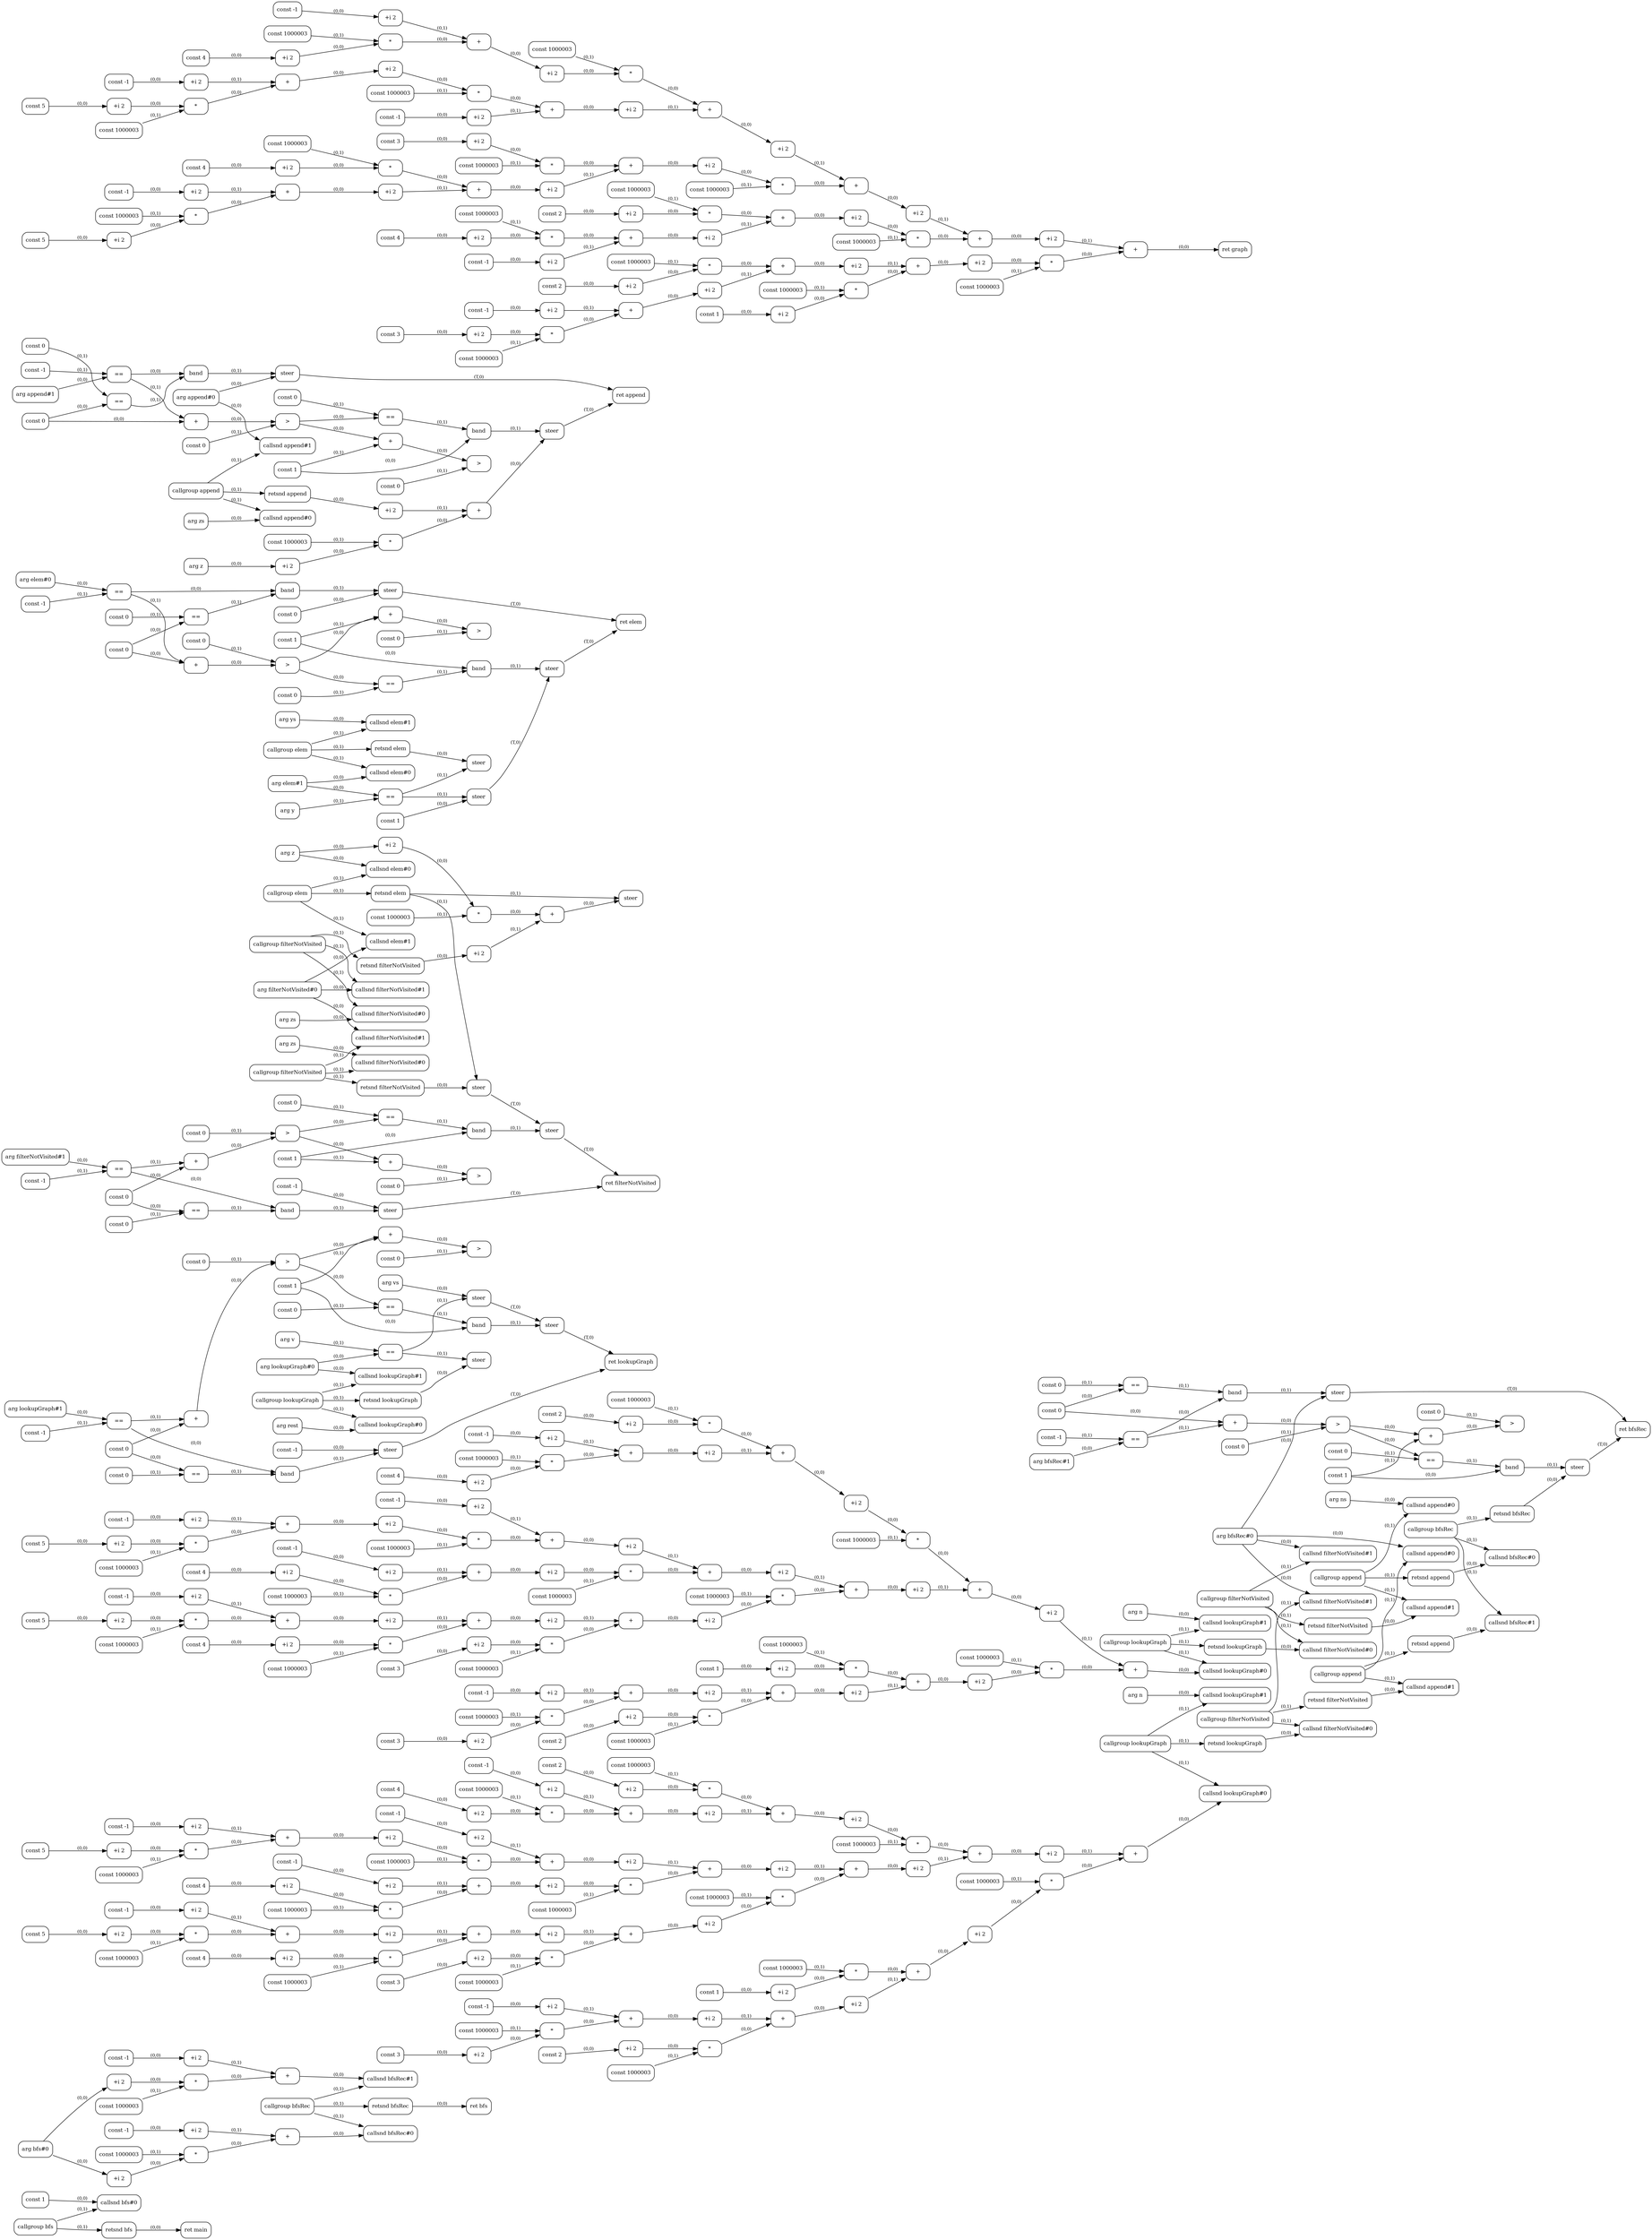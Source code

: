 digraph G {
  rankdir=LR;
  node [shape=box, style=rounded, fontsize=12];
  n0 [label="const 1"];
  n1 [label="arg bfs#0"];
  n2 [label="const -1"];
  n3 [label="+i 2"];
  n4 [label="+i 2"];
  n5 [label="const 1000003"];
  n6 [label="*"];
  n7 [label="+"];
  n8 [label="const -1"];
  n9 [label="+i 2"];
  n10 [label="+i 2"];
  n11 [label="const 1000003"];
  n12 [label="*"];
  n13 [label="+"];
  n14 [label="arg bfsRec#0"];
  n15 [label="arg bfsRec#1"];
  n16 [label="const 0"];
  n17 [label="const -1"];
  n18 [label="=="];
  n19 [label="const 0"];
  n20 [label="=="];
  n21 [label="band"];
  n22 [label="steer"];
  n23 [label="+"];
  n24 [label="const 0"];
  n25 [label=">"];
  n26 [label="const 1"];
  n27 [label="const 0"];
  n28 [label="=="];
  n29 [label="band"];
  n30 [label="arg ns"];
  n31 [label="const -1"];
  n32 [label="const 1"];
  n33 [label="const -1"];
  n34 [label="const 2"];
  n35 [label="const 3"];
  n36 [label="+i 2"];
  n37 [label="+i 2"];
  n38 [label="const 1000003"];
  n39 [label="*"];
  n40 [label="+"];
  n41 [label="+i 2"];
  n42 [label="+i 2"];
  n43 [label="const 1000003"];
  n44 [label="*"];
  n45 [label="+"];
  n46 [label="+i 2"];
  n47 [label="+i 2"];
  n48 [label="const 1000003"];
  n49 [label="*"];
  n50 [label="+"];
  n51 [label="const 2"];
  n52 [label="const -1"];
  n53 [label="const 4"];
  n54 [label="+i 2"];
  n55 [label="+i 2"];
  n56 [label="const 1000003"];
  n57 [label="*"];
  n58 [label="+"];
  n59 [label="+i 2"];
  n60 [label="+i 2"];
  n61 [label="const 1000003"];
  n62 [label="*"];
  n63 [label="+"];
  n64 [label="const 3"];
  n65 [label="const -1"];
  n66 [label="const 4"];
  n67 [label="const 5"];
  n68 [label="+i 2"];
  n69 [label="+i 2"];
  n70 [label="const 1000003"];
  n71 [label="*"];
  n72 [label="+"];
  n73 [label="+i 2"];
  n74 [label="+i 2"];
  n75 [label="const 1000003"];
  n76 [label="*"];
  n77 [label="+"];
  n78 [label="+i 2"];
  n79 [label="+i 2"];
  n80 [label="const 1000003"];
  n81 [label="*"];
  n82 [label="+"];
  n83 [label="const 4"];
  n84 [label="const -1"];
  n85 [label="+i 2"];
  n86 [label="+i 2"];
  n87 [label="const 1000003"];
  n88 [label="*"];
  n89 [label="+"];
  n90 [label="const 5"];
  n91 [label="const -1"];
  n92 [label="+i 2"];
  n93 [label="+i 2"];
  n94 [label="const 1000003"];
  n95 [label="*"];
  n96 [label="+"];
  n97 [label="+i 2"];
  n98 [label="+i 2"];
  n99 [label="const 1000003"];
  n100 [label="*"];
  n101 [label="+"];
  n102 [label="+i 2"];
  n103 [label="+i 2"];
  n104 [label="const 1000003"];
  n105 [label="*"];
  n106 [label="+"];
  n107 [label="+i 2"];
  n108 [label="+i 2"];
  n109 [label="const 1000003"];
  n110 [label="*"];
  n111 [label="+"];
  n112 [label="+i 2"];
  n113 [label="+i 2"];
  n114 [label="const 1000003"];
  n115 [label="*"];
  n116 [label="+"];
  n117 [label="+i 2"];
  n118 [label="+i 2"];
  n119 [label="const 1000003"];
  n120 [label="*"];
  n121 [label="+"];
  n122 [label="arg n"];
  n123 [label="arg lookupGraph#0"];
  n124 [label="arg lookupGraph#1"];
  n125 [label="const 0"];
  n126 [label="const -1"];
  n127 [label="=="];
  n128 [label="const 0"];
  n129 [label="=="];
  n130 [label="band"];
  n131 [label="const -1"];
  n132 [label="steer"];
  n133 [label="+"];
  n134 [label="const 0"];
  n135 [label=">"];
  n136 [label="const 1"];
  n137 [label="const 0"];
  n138 [label="=="];
  n139 [label="band"];
  n140 [label="arg v"];
  n141 [label="=="];
  n142 [label="arg vs"];
  n143 [label="arg rest"];
  n144 [label="callgroup lookupGraph"];
  n145 [label="callsnd lookupGraph#0"];
  n146 [label="callsnd lookupGraph#1"];
  n147 [label="retsnd lookupGraph"];
  n148 [label="steer"];
  n149 [label="steer"];
  n150 [label="steer"];
  n151 [label="+"];
  n152 [label="const 0"];
  n153 [label=">"];
  n154 [label="ret lookupGraph"];
  n155 [label="callgroup lookupGraph"];
  n156 [label="callsnd lookupGraph#0"];
  n157 [label="callsnd lookupGraph#1"];
  n158 [label="retsnd lookupGraph"];
  n159 [label="arg filterNotVisited#0"];
  n160 [label="arg filterNotVisited#1"];
  n161 [label="const 0"];
  n162 [label="const -1"];
  n163 [label="=="];
  n164 [label="const 0"];
  n165 [label="=="];
  n166 [label="band"];
  n167 [label="const -1"];
  n168 [label="steer"];
  n169 [label="+"];
  n170 [label="const 0"];
  n171 [label=">"];
  n172 [label="const 1"];
  n173 [label="const 0"];
  n174 [label="=="];
  n175 [label="band"];
  n176 [label="arg z"];
  n177 [label="arg elem#0"];
  n178 [label="arg elem#1"];
  n179 [label="const 0"];
  n180 [label="const -1"];
  n181 [label="=="];
  n182 [label="const 0"];
  n183 [label="=="];
  n184 [label="band"];
  n185 [label="const 0"];
  n186 [label="steer"];
  n187 [label="+"];
  n188 [label="const 0"];
  n189 [label=">"];
  n190 [label="const 1"];
  n191 [label="const 0"];
  n192 [label="=="];
  n193 [label="band"];
  n194 [label="arg y"];
  n195 [label="=="];
  n196 [label="const 1"];
  n197 [label="arg ys"];
  n198 [label="callgroup elem"];
  n199 [label="callsnd elem#0"];
  n200 [label="callsnd elem#1"];
  n201 [label="retsnd elem"];
  n202 [label="steer"];
  n203 [label="steer"];
  n204 [label="steer"];
  n205 [label="+"];
  n206 [label="const 0"];
  n207 [label=">"];
  n208 [label="ret elem"];
  n209 [label="callgroup elem"];
  n210 [label="callsnd elem#0"];
  n211 [label="callsnd elem#1"];
  n212 [label="retsnd elem"];
  n213 [label="arg zs"];
  n214 [label="callgroup filterNotVisited"];
  n215 [label="callsnd filterNotVisited#0"];
  n216 [label="callsnd filterNotVisited#1"];
  n217 [label="retsnd filterNotVisited"];
  n218 [label="arg zs"];
  n219 [label="callgroup filterNotVisited"];
  n220 [label="callsnd filterNotVisited#0"];
  n221 [label="callsnd filterNotVisited#1"];
  n222 [label="retsnd filterNotVisited"];
  n223 [label="+i 2"];
  n224 [label="+i 2"];
  n225 [label="const 1000003"];
  n226 [label="*"];
  n227 [label="+"];
  n228 [label="steer"];
  n229 [label="steer"];
  n230 [label="steer"];
  n231 [label="+"];
  n232 [label="const 0"];
  n233 [label=">"];
  n234 [label="ret filterNotVisited"];
  n235 [label="callgroup filterNotVisited"];
  n236 [label="callsnd filterNotVisited#0"];
  n237 [label="callsnd filterNotVisited#1"];
  n238 [label="retsnd filterNotVisited"];
  n239 [label="arg append#0"];
  n240 [label="arg append#1"];
  n241 [label="const 0"];
  n242 [label="const -1"];
  n243 [label="=="];
  n244 [label="const 0"];
  n245 [label="=="];
  n246 [label="band"];
  n247 [label="steer"];
  n248 [label="+"];
  n249 [label="const 0"];
  n250 [label=">"];
  n251 [label="const 1"];
  n252 [label="const 0"];
  n253 [label="=="];
  n254 [label="band"];
  n255 [label="arg z"];
  n256 [label="arg zs"];
  n257 [label="callgroup append"];
  n258 [label="callsnd append#0"];
  n259 [label="callsnd append#1"];
  n260 [label="retsnd append"];
  n261 [label="+i 2"];
  n262 [label="+i 2"];
  n263 [label="const 1000003"];
  n264 [label="*"];
  n265 [label="+"];
  n266 [label="steer"];
  n267 [label="+"];
  n268 [label="const 0"];
  n269 [label=">"];
  n270 [label="ret append"];
  n271 [label="callgroup append"];
  n272 [label="callsnd append#0"];
  n273 [label="callsnd append#1"];
  n274 [label="retsnd append"];
  n275 [label="const -1"];
  n276 [label="const 1"];
  n277 [label="const -1"];
  n278 [label="const 2"];
  n279 [label="const 3"];
  n280 [label="+i 2"];
  n281 [label="+i 2"];
  n282 [label="const 1000003"];
  n283 [label="*"];
  n284 [label="+"];
  n285 [label="+i 2"];
  n286 [label="+i 2"];
  n287 [label="const 1000003"];
  n288 [label="*"];
  n289 [label="+"];
  n290 [label="+i 2"];
  n291 [label="+i 2"];
  n292 [label="const 1000003"];
  n293 [label="*"];
  n294 [label="+"];
  n295 [label="const 2"];
  n296 [label="const -1"];
  n297 [label="const 4"];
  n298 [label="+i 2"];
  n299 [label="+i 2"];
  n300 [label="const 1000003"];
  n301 [label="*"];
  n302 [label="+"];
  n303 [label="+i 2"];
  n304 [label="+i 2"];
  n305 [label="const 1000003"];
  n306 [label="*"];
  n307 [label="+"];
  n308 [label="const 3"];
  n309 [label="const -1"];
  n310 [label="const 4"];
  n311 [label="const 5"];
  n312 [label="+i 2"];
  n313 [label="+i 2"];
  n314 [label="const 1000003"];
  n315 [label="*"];
  n316 [label="+"];
  n317 [label="+i 2"];
  n318 [label="+i 2"];
  n319 [label="const 1000003"];
  n320 [label="*"];
  n321 [label="+"];
  n322 [label="+i 2"];
  n323 [label="+i 2"];
  n324 [label="const 1000003"];
  n325 [label="*"];
  n326 [label="+"];
  n327 [label="const 4"];
  n328 [label="const -1"];
  n329 [label="+i 2"];
  n330 [label="+i 2"];
  n331 [label="const 1000003"];
  n332 [label="*"];
  n333 [label="+"];
  n334 [label="const 5"];
  n335 [label="const -1"];
  n336 [label="+i 2"];
  n337 [label="+i 2"];
  n338 [label="const 1000003"];
  n339 [label="*"];
  n340 [label="+"];
  n341 [label="+i 2"];
  n342 [label="+i 2"];
  n343 [label="const 1000003"];
  n344 [label="*"];
  n345 [label="+"];
  n346 [label="+i 2"];
  n347 [label="+i 2"];
  n348 [label="const 1000003"];
  n349 [label="*"];
  n350 [label="+"];
  n351 [label="+i 2"];
  n352 [label="+i 2"];
  n353 [label="const 1000003"];
  n354 [label="*"];
  n355 [label="+"];
  n356 [label="+i 2"];
  n357 [label="+i 2"];
  n358 [label="const 1000003"];
  n359 [label="*"];
  n360 [label="+"];
  n361 [label="+i 2"];
  n362 [label="+i 2"];
  n363 [label="const 1000003"];
  n364 [label="*"];
  n365 [label="+"];
  n366 [label="arg n"];
  n367 [label="callgroup lookupGraph"];
  n368 [label="callsnd lookupGraph#0"];
  n369 [label="callsnd lookupGraph#1"];
  n370 [label="retsnd lookupGraph"];
  n371 [label="callgroup filterNotVisited"];
  n372 [label="callsnd filterNotVisited#0"];
  n373 [label="callsnd filterNotVisited#1"];
  n374 [label="retsnd filterNotVisited"];
  n375 [label="callgroup append"];
  n376 [label="callsnd append#0"];
  n377 [label="callsnd append#1"];
  n378 [label="retsnd append"];
  n379 [label="callgroup bfsRec"];
  n380 [label="callsnd bfsRec#0"];
  n381 [label="callsnd bfsRec#1"];
  n382 [label="retsnd bfsRec"];
  n383 [label="steer"];
  n384 [label="+"];
  n385 [label="const 0"];
  n386 [label=">"];
  n387 [label="ret bfsRec"];
  n388 [label="callgroup bfsRec"];
  n389 [label="callsnd bfsRec#0"];
  n390 [label="callsnd bfsRec#1"];
  n391 [label="retsnd bfsRec"];
  n392 [label="ret bfs"];
  n393 [label="callgroup bfs"];
  n394 [label="callsnd bfs#0"];
  n395 [label="retsnd bfs"];
  n396 [label="ret main"];
  n397 [label="const -1"];
  n398 [label="const 1"];
  n399 [label="const -1"];
  n400 [label="const 2"];
  n401 [label="const 3"];
  n402 [label="+i 2"];
  n403 [label="+i 2"];
  n404 [label="const 1000003"];
  n405 [label="*"];
  n406 [label="+"];
  n407 [label="+i 2"];
  n408 [label="+i 2"];
  n409 [label="const 1000003"];
  n410 [label="*"];
  n411 [label="+"];
  n412 [label="+i 2"];
  n413 [label="+i 2"];
  n414 [label="const 1000003"];
  n415 [label="*"];
  n416 [label="+"];
  n417 [label="const 2"];
  n418 [label="const -1"];
  n419 [label="const 4"];
  n420 [label="+i 2"];
  n421 [label="+i 2"];
  n422 [label="const 1000003"];
  n423 [label="*"];
  n424 [label="+"];
  n425 [label="+i 2"];
  n426 [label="+i 2"];
  n427 [label="const 1000003"];
  n428 [label="*"];
  n429 [label="+"];
  n430 [label="const 3"];
  n431 [label="const -1"];
  n432 [label="const 4"];
  n433 [label="const 5"];
  n434 [label="+i 2"];
  n435 [label="+i 2"];
  n436 [label="const 1000003"];
  n437 [label="*"];
  n438 [label="+"];
  n439 [label="+i 2"];
  n440 [label="+i 2"];
  n441 [label="const 1000003"];
  n442 [label="*"];
  n443 [label="+"];
  n444 [label="+i 2"];
  n445 [label="+i 2"];
  n446 [label="const 1000003"];
  n447 [label="*"];
  n448 [label="+"];
  n449 [label="const 4"];
  n450 [label="const -1"];
  n451 [label="+i 2"];
  n452 [label="+i 2"];
  n453 [label="const 1000003"];
  n454 [label="*"];
  n455 [label="+"];
  n456 [label="const 5"];
  n457 [label="const -1"];
  n458 [label="+i 2"];
  n459 [label="+i 2"];
  n460 [label="const 1000003"];
  n461 [label="*"];
  n462 [label="+"];
  n463 [label="+i 2"];
  n464 [label="+i 2"];
  n465 [label="const 1000003"];
  n466 [label="*"];
  n467 [label="+"];
  n468 [label="+i 2"];
  n469 [label="+i 2"];
  n470 [label="const 1000003"];
  n471 [label="*"];
  n472 [label="+"];
  n473 [label="+i 2"];
  n474 [label="+i 2"];
  n475 [label="const 1000003"];
  n476 [label="*"];
  n477 [label="+"];
  n478 [label="+i 2"];
  n479 [label="+i 2"];
  n480 [label="const 1000003"];
  n481 [label="*"];
  n482 [label="+"];
  n483 [label="+i 2"];
  n484 [label="+i 2"];
  n485 [label="const 1000003"];
  n486 [label="*"];
  n487 [label="+"];
  n488 [label="ret graph"];
  n1 -> n3 [label="(0,0)", fontsize=10];
  n2 -> n4 [label="(0,0)", fontsize=10];
  n3 -> n6 [label="(0,0)", fontsize=10];
  n5 -> n6 [label="(0,1)", fontsize=10];
  n6 -> n7 [label="(0,0)", fontsize=10];
  n4 -> n7 [label="(0,1)", fontsize=10];
  n1 -> n9 [label="(0,0)", fontsize=10];
  n8 -> n10 [label="(0,0)", fontsize=10];
  n9 -> n12 [label="(0,0)", fontsize=10];
  n11 -> n12 [label="(0,1)", fontsize=10];
  n12 -> n13 [label="(0,0)", fontsize=10];
  n10 -> n13 [label="(0,1)", fontsize=10];
  n15 -> n18 [label="(0,0)", fontsize=10];
  n17 -> n18 [label="(0,1)", fontsize=10];
  n16 -> n20 [label="(0,0)", fontsize=10];
  n19 -> n20 [label="(0,1)", fontsize=10];
  n18 -> n21 [label="(0,0)", fontsize=10];
  n20 -> n21 [label="(0,1)", fontsize=10];
  n14 -> n22 [label="(0,0)", fontsize=10];
  n21 -> n22 [label="(0,1)", fontsize=10];
  n16 -> n23 [label="(0,0)", fontsize=10];
  n18 -> n23 [label="(0,1)", fontsize=10];
  n23 -> n25 [label="(0,0)", fontsize=10];
  n24 -> n25 [label="(0,1)", fontsize=10];
  n25 -> n28 [label="(0,0)", fontsize=10];
  n27 -> n28 [label="(0,1)", fontsize=10];
  n26 -> n29 [label="(0,0)", fontsize=10];
  n28 -> n29 [label="(0,1)", fontsize=10];
  n35 -> n36 [label="(0,0)", fontsize=10];
  n33 -> n37 [label="(0,0)", fontsize=10];
  n36 -> n39 [label="(0,0)", fontsize=10];
  n38 -> n39 [label="(0,1)", fontsize=10];
  n39 -> n40 [label="(0,0)", fontsize=10];
  n37 -> n40 [label="(0,1)", fontsize=10];
  n34 -> n41 [label="(0,0)", fontsize=10];
  n40 -> n42 [label="(0,0)", fontsize=10];
  n41 -> n44 [label="(0,0)", fontsize=10];
  n43 -> n44 [label="(0,1)", fontsize=10];
  n44 -> n45 [label="(0,0)", fontsize=10];
  n42 -> n45 [label="(0,1)", fontsize=10];
  n32 -> n46 [label="(0,0)", fontsize=10];
  n45 -> n47 [label="(0,0)", fontsize=10];
  n46 -> n49 [label="(0,0)", fontsize=10];
  n48 -> n49 [label="(0,1)", fontsize=10];
  n49 -> n50 [label="(0,0)", fontsize=10];
  n47 -> n50 [label="(0,1)", fontsize=10];
  n53 -> n54 [label="(0,0)", fontsize=10];
  n52 -> n55 [label="(0,0)", fontsize=10];
  n54 -> n57 [label="(0,0)", fontsize=10];
  n56 -> n57 [label="(0,1)", fontsize=10];
  n57 -> n58 [label="(0,0)", fontsize=10];
  n55 -> n58 [label="(0,1)", fontsize=10];
  n51 -> n59 [label="(0,0)", fontsize=10];
  n58 -> n60 [label="(0,0)", fontsize=10];
  n59 -> n62 [label="(0,0)", fontsize=10];
  n61 -> n62 [label="(0,1)", fontsize=10];
  n62 -> n63 [label="(0,0)", fontsize=10];
  n60 -> n63 [label="(0,1)", fontsize=10];
  n67 -> n68 [label="(0,0)", fontsize=10];
  n65 -> n69 [label="(0,0)", fontsize=10];
  n68 -> n71 [label="(0,0)", fontsize=10];
  n70 -> n71 [label="(0,1)", fontsize=10];
  n71 -> n72 [label="(0,0)", fontsize=10];
  n69 -> n72 [label="(0,1)", fontsize=10];
  n66 -> n73 [label="(0,0)", fontsize=10];
  n72 -> n74 [label="(0,0)", fontsize=10];
  n73 -> n76 [label="(0,0)", fontsize=10];
  n75 -> n76 [label="(0,1)", fontsize=10];
  n76 -> n77 [label="(0,0)", fontsize=10];
  n74 -> n77 [label="(0,1)", fontsize=10];
  n64 -> n78 [label="(0,0)", fontsize=10];
  n77 -> n79 [label="(0,0)", fontsize=10];
  n78 -> n81 [label="(0,0)", fontsize=10];
  n80 -> n81 [label="(0,1)", fontsize=10];
  n81 -> n82 [label="(0,0)", fontsize=10];
  n79 -> n82 [label="(0,1)", fontsize=10];
  n83 -> n85 [label="(0,0)", fontsize=10];
  n84 -> n86 [label="(0,0)", fontsize=10];
  n85 -> n88 [label="(0,0)", fontsize=10];
  n87 -> n88 [label="(0,1)", fontsize=10];
  n88 -> n89 [label="(0,0)", fontsize=10];
  n86 -> n89 [label="(0,1)", fontsize=10];
  n90 -> n92 [label="(0,0)", fontsize=10];
  n91 -> n93 [label="(0,0)", fontsize=10];
  n92 -> n95 [label="(0,0)", fontsize=10];
  n94 -> n95 [label="(0,1)", fontsize=10];
  n95 -> n96 [label="(0,0)", fontsize=10];
  n93 -> n96 [label="(0,1)", fontsize=10];
  n96 -> n97 [label="(0,0)", fontsize=10];
  n31 -> n98 [label="(0,0)", fontsize=10];
  n97 -> n100 [label="(0,0)", fontsize=10];
  n99 -> n100 [label="(0,1)", fontsize=10];
  n100 -> n101 [label="(0,0)", fontsize=10];
  n98 -> n101 [label="(0,1)", fontsize=10];
  n89 -> n102 [label="(0,0)", fontsize=10];
  n101 -> n103 [label="(0,0)", fontsize=10];
  n102 -> n105 [label="(0,0)", fontsize=10];
  n104 -> n105 [label="(0,1)", fontsize=10];
  n105 -> n106 [label="(0,0)", fontsize=10];
  n103 -> n106 [label="(0,1)", fontsize=10];
  n82 -> n107 [label="(0,0)", fontsize=10];
  n106 -> n108 [label="(0,0)", fontsize=10];
  n107 -> n110 [label="(0,0)", fontsize=10];
  n109 -> n110 [label="(0,1)", fontsize=10];
  n110 -> n111 [label="(0,0)", fontsize=10];
  n108 -> n111 [label="(0,1)", fontsize=10];
  n63 -> n112 [label="(0,0)", fontsize=10];
  n111 -> n113 [label="(0,0)", fontsize=10];
  n112 -> n115 [label="(0,0)", fontsize=10];
  n114 -> n115 [label="(0,1)", fontsize=10];
  n115 -> n116 [label="(0,0)", fontsize=10];
  n113 -> n116 [label="(0,1)", fontsize=10];
  n50 -> n117 [label="(0,0)", fontsize=10];
  n116 -> n118 [label="(0,0)", fontsize=10];
  n117 -> n120 [label="(0,0)", fontsize=10];
  n119 -> n120 [label="(0,1)", fontsize=10];
  n120 -> n121 [label="(0,0)", fontsize=10];
  n118 -> n121 [label="(0,1)", fontsize=10];
  n124 -> n127 [label="(0,0)", fontsize=10];
  n126 -> n127 [label="(0,1)", fontsize=10];
  n125 -> n129 [label="(0,0)", fontsize=10];
  n128 -> n129 [label="(0,1)", fontsize=10];
  n127 -> n130 [label="(0,0)", fontsize=10];
  n129 -> n130 [label="(0,1)", fontsize=10];
  n131 -> n132 [label="(0,0)", fontsize=10];
  n130 -> n132 [label="(0,1)", fontsize=10];
  n125 -> n133 [label="(0,0)", fontsize=10];
  n127 -> n133 [label="(0,1)", fontsize=10];
  n133 -> n135 [label="(0,0)", fontsize=10];
  n134 -> n135 [label="(0,1)", fontsize=10];
  n135 -> n138 [label="(0,0)", fontsize=10];
  n137 -> n138 [label="(0,1)", fontsize=10];
  n136 -> n139 [label="(0,0)", fontsize=10];
  n138 -> n139 [label="(0,1)", fontsize=10];
  n123 -> n141 [label="(0,0)", fontsize=10];
  n140 -> n141 [label="(0,1)", fontsize=10];
  n143 -> n145 [label="(0,0)", fontsize=10];
  n144 -> n145 [label="(0,1)", fontsize=10];
  n123 -> n146 [label="(0,0)", fontsize=10];
  n144 -> n146 [label="(0,1)", fontsize=10];
  n144 -> n147 [label="(0,1)", fontsize=10];
  n142 -> n148 [label="(0,0)", fontsize=10];
  n141 -> n148 [label="(0,1)", fontsize=10];
  n147 -> n149 [label="(0,0)", fontsize=10];
  n141 -> n149 [label="(0,1)", fontsize=10];
  n148 -> n150 [label="(T,0)", fontsize=10];
  n139 -> n150 [label="(0,1)", fontsize=10];
  n135 -> n151 [label="(0,0)", fontsize=10];
  n136 -> n151 [label="(0,1)", fontsize=10];
  n151 -> n153 [label="(0,0)", fontsize=10];
  n152 -> n153 [label="(0,1)", fontsize=10];
  n132 -> n154 [label="(T,0)", fontsize=10];
  n150 -> n154 [label="(T,0)", fontsize=10];
  n121 -> n156 [label="(0,0)", fontsize=10];
  n155 -> n156 [label="(0,1)", fontsize=10];
  n122 -> n157 [label="(0,0)", fontsize=10];
  n155 -> n157 [label="(0,1)", fontsize=10];
  n155 -> n158 [label="(0,1)", fontsize=10];
  n160 -> n163 [label="(0,0)", fontsize=10];
  n162 -> n163 [label="(0,1)", fontsize=10];
  n161 -> n165 [label="(0,0)", fontsize=10];
  n164 -> n165 [label="(0,1)", fontsize=10];
  n163 -> n166 [label="(0,0)", fontsize=10];
  n165 -> n166 [label="(0,1)", fontsize=10];
  n167 -> n168 [label="(0,0)", fontsize=10];
  n166 -> n168 [label="(0,1)", fontsize=10];
  n161 -> n169 [label="(0,0)", fontsize=10];
  n163 -> n169 [label="(0,1)", fontsize=10];
  n169 -> n171 [label="(0,0)", fontsize=10];
  n170 -> n171 [label="(0,1)", fontsize=10];
  n171 -> n174 [label="(0,0)", fontsize=10];
  n173 -> n174 [label="(0,1)", fontsize=10];
  n172 -> n175 [label="(0,0)", fontsize=10];
  n174 -> n175 [label="(0,1)", fontsize=10];
  n177 -> n181 [label="(0,0)", fontsize=10];
  n180 -> n181 [label="(0,1)", fontsize=10];
  n179 -> n183 [label="(0,0)", fontsize=10];
  n182 -> n183 [label="(0,1)", fontsize=10];
  n181 -> n184 [label="(0,0)", fontsize=10];
  n183 -> n184 [label="(0,1)", fontsize=10];
  n185 -> n186 [label="(0,0)", fontsize=10];
  n184 -> n186 [label="(0,1)", fontsize=10];
  n179 -> n187 [label="(0,0)", fontsize=10];
  n181 -> n187 [label="(0,1)", fontsize=10];
  n187 -> n189 [label="(0,0)", fontsize=10];
  n188 -> n189 [label="(0,1)", fontsize=10];
  n189 -> n192 [label="(0,0)", fontsize=10];
  n191 -> n192 [label="(0,1)", fontsize=10];
  n190 -> n193 [label="(0,0)", fontsize=10];
  n192 -> n193 [label="(0,1)", fontsize=10];
  n178 -> n195 [label="(0,0)", fontsize=10];
  n194 -> n195 [label="(0,1)", fontsize=10];
  n178 -> n199 [label="(0,0)", fontsize=10];
  n198 -> n199 [label="(0,1)", fontsize=10];
  n197 -> n200 [label="(0,0)", fontsize=10];
  n198 -> n200 [label="(0,1)", fontsize=10];
  n198 -> n201 [label="(0,1)", fontsize=10];
  n196 -> n202 [label="(0,0)", fontsize=10];
  n195 -> n202 [label="(0,1)", fontsize=10];
  n201 -> n203 [label="(0,0)", fontsize=10];
  n195 -> n203 [label="(0,1)", fontsize=10];
  n202 -> n204 [label="(T,0)", fontsize=10];
  n193 -> n204 [label="(0,1)", fontsize=10];
  n189 -> n205 [label="(0,0)", fontsize=10];
  n190 -> n205 [label="(0,1)", fontsize=10];
  n205 -> n207 [label="(0,0)", fontsize=10];
  n206 -> n207 [label="(0,1)", fontsize=10];
  n186 -> n208 [label="(T,0)", fontsize=10];
  n204 -> n208 [label="(T,0)", fontsize=10];
  n176 -> n210 [label="(0,0)", fontsize=10];
  n209 -> n210 [label="(0,1)", fontsize=10];
  n159 -> n211 [label="(0,0)", fontsize=10];
  n209 -> n211 [label="(0,1)", fontsize=10];
  n209 -> n212 [label="(0,1)", fontsize=10];
  n213 -> n215 [label="(0,0)", fontsize=10];
  n214 -> n215 [label="(0,1)", fontsize=10];
  n159 -> n216 [label="(0,0)", fontsize=10];
  n214 -> n216 [label="(0,1)", fontsize=10];
  n214 -> n217 [label="(0,1)", fontsize=10];
  n218 -> n220 [label="(0,0)", fontsize=10];
  n219 -> n220 [label="(0,1)", fontsize=10];
  n159 -> n221 [label="(0,0)", fontsize=10];
  n219 -> n221 [label="(0,1)", fontsize=10];
  n219 -> n222 [label="(0,1)", fontsize=10];
  n176 -> n223 [label="(0,0)", fontsize=10];
  n222 -> n224 [label="(0,0)", fontsize=10];
  n223 -> n226 [label="(0,0)", fontsize=10];
  n225 -> n226 [label="(0,1)", fontsize=10];
  n226 -> n227 [label="(0,0)", fontsize=10];
  n224 -> n227 [label="(0,1)", fontsize=10];
  n217 -> n228 [label="(0,0)", fontsize=10];
  n212 -> n228 [label="(0,1)", fontsize=10];
  n227 -> n229 [label="(0,0)", fontsize=10];
  n212 -> n229 [label="(0,1)", fontsize=10];
  n228 -> n230 [label="(T,0)", fontsize=10];
  n175 -> n230 [label="(0,1)", fontsize=10];
  n171 -> n231 [label="(0,0)", fontsize=10];
  n172 -> n231 [label="(0,1)", fontsize=10];
  n231 -> n233 [label="(0,0)", fontsize=10];
  n232 -> n233 [label="(0,1)", fontsize=10];
  n168 -> n234 [label="(T,0)", fontsize=10];
  n230 -> n234 [label="(T,0)", fontsize=10];
  n158 -> n236 [label="(0,0)", fontsize=10];
  n235 -> n236 [label="(0,1)", fontsize=10];
  n14 -> n237 [label="(0,0)", fontsize=10];
  n235 -> n237 [label="(0,1)", fontsize=10];
  n235 -> n238 [label="(0,1)", fontsize=10];
  n240 -> n243 [label="(0,0)", fontsize=10];
  n242 -> n243 [label="(0,1)", fontsize=10];
  n241 -> n245 [label="(0,0)", fontsize=10];
  n244 -> n245 [label="(0,1)", fontsize=10];
  n243 -> n246 [label="(0,0)", fontsize=10];
  n245 -> n246 [label="(0,1)", fontsize=10];
  n239 -> n247 [label="(0,0)", fontsize=10];
  n246 -> n247 [label="(0,1)", fontsize=10];
  n241 -> n248 [label="(0,0)", fontsize=10];
  n243 -> n248 [label="(0,1)", fontsize=10];
  n248 -> n250 [label="(0,0)", fontsize=10];
  n249 -> n250 [label="(0,1)", fontsize=10];
  n250 -> n253 [label="(0,0)", fontsize=10];
  n252 -> n253 [label="(0,1)", fontsize=10];
  n251 -> n254 [label="(0,0)", fontsize=10];
  n253 -> n254 [label="(0,1)", fontsize=10];
  n256 -> n258 [label="(0,0)", fontsize=10];
  n257 -> n258 [label="(0,1)", fontsize=10];
  n239 -> n259 [label="(0,0)", fontsize=10];
  n257 -> n259 [label="(0,1)", fontsize=10];
  n257 -> n260 [label="(0,1)", fontsize=10];
  n255 -> n261 [label="(0,0)", fontsize=10];
  n260 -> n262 [label="(0,0)", fontsize=10];
  n261 -> n264 [label="(0,0)", fontsize=10];
  n263 -> n264 [label="(0,1)", fontsize=10];
  n264 -> n265 [label="(0,0)", fontsize=10];
  n262 -> n265 [label="(0,1)", fontsize=10];
  n265 -> n266 [label="(0,0)", fontsize=10];
  n254 -> n266 [label="(0,1)", fontsize=10];
  n250 -> n267 [label="(0,0)", fontsize=10];
  n251 -> n267 [label="(0,1)", fontsize=10];
  n267 -> n269 [label="(0,0)", fontsize=10];
  n268 -> n269 [label="(0,1)", fontsize=10];
  n247 -> n270 [label="(T,0)", fontsize=10];
  n266 -> n270 [label="(T,0)", fontsize=10];
  n30 -> n272 [label="(0,0)", fontsize=10];
  n271 -> n272 [label="(0,1)", fontsize=10];
  n238 -> n273 [label="(0,0)", fontsize=10];
  n271 -> n273 [label="(0,1)", fontsize=10];
  n271 -> n274 [label="(0,1)", fontsize=10];
  n279 -> n280 [label="(0,0)", fontsize=10];
  n277 -> n281 [label="(0,0)", fontsize=10];
  n280 -> n283 [label="(0,0)", fontsize=10];
  n282 -> n283 [label="(0,1)", fontsize=10];
  n283 -> n284 [label="(0,0)", fontsize=10];
  n281 -> n284 [label="(0,1)", fontsize=10];
  n278 -> n285 [label="(0,0)", fontsize=10];
  n284 -> n286 [label="(0,0)", fontsize=10];
  n285 -> n288 [label="(0,0)", fontsize=10];
  n287 -> n288 [label="(0,1)", fontsize=10];
  n288 -> n289 [label="(0,0)", fontsize=10];
  n286 -> n289 [label="(0,1)", fontsize=10];
  n276 -> n290 [label="(0,0)", fontsize=10];
  n289 -> n291 [label="(0,0)", fontsize=10];
  n290 -> n293 [label="(0,0)", fontsize=10];
  n292 -> n293 [label="(0,1)", fontsize=10];
  n293 -> n294 [label="(0,0)", fontsize=10];
  n291 -> n294 [label="(0,1)", fontsize=10];
  n297 -> n298 [label="(0,0)", fontsize=10];
  n296 -> n299 [label="(0,0)", fontsize=10];
  n298 -> n301 [label="(0,0)", fontsize=10];
  n300 -> n301 [label="(0,1)", fontsize=10];
  n301 -> n302 [label="(0,0)", fontsize=10];
  n299 -> n302 [label="(0,1)", fontsize=10];
  n295 -> n303 [label="(0,0)", fontsize=10];
  n302 -> n304 [label="(0,0)", fontsize=10];
  n303 -> n306 [label="(0,0)", fontsize=10];
  n305 -> n306 [label="(0,1)", fontsize=10];
  n306 -> n307 [label="(0,0)", fontsize=10];
  n304 -> n307 [label="(0,1)", fontsize=10];
  n311 -> n312 [label="(0,0)", fontsize=10];
  n309 -> n313 [label="(0,0)", fontsize=10];
  n312 -> n315 [label="(0,0)", fontsize=10];
  n314 -> n315 [label="(0,1)", fontsize=10];
  n315 -> n316 [label="(0,0)", fontsize=10];
  n313 -> n316 [label="(0,1)", fontsize=10];
  n310 -> n317 [label="(0,0)", fontsize=10];
  n316 -> n318 [label="(0,0)", fontsize=10];
  n317 -> n320 [label="(0,0)", fontsize=10];
  n319 -> n320 [label="(0,1)", fontsize=10];
  n320 -> n321 [label="(0,0)", fontsize=10];
  n318 -> n321 [label="(0,1)", fontsize=10];
  n308 -> n322 [label="(0,0)", fontsize=10];
  n321 -> n323 [label="(0,0)", fontsize=10];
  n322 -> n325 [label="(0,0)", fontsize=10];
  n324 -> n325 [label="(0,1)", fontsize=10];
  n325 -> n326 [label="(0,0)", fontsize=10];
  n323 -> n326 [label="(0,1)", fontsize=10];
  n327 -> n329 [label="(0,0)", fontsize=10];
  n328 -> n330 [label="(0,0)", fontsize=10];
  n329 -> n332 [label="(0,0)", fontsize=10];
  n331 -> n332 [label="(0,1)", fontsize=10];
  n332 -> n333 [label="(0,0)", fontsize=10];
  n330 -> n333 [label="(0,1)", fontsize=10];
  n334 -> n336 [label="(0,0)", fontsize=10];
  n335 -> n337 [label="(0,0)", fontsize=10];
  n336 -> n339 [label="(0,0)", fontsize=10];
  n338 -> n339 [label="(0,1)", fontsize=10];
  n339 -> n340 [label="(0,0)", fontsize=10];
  n337 -> n340 [label="(0,1)", fontsize=10];
  n340 -> n341 [label="(0,0)", fontsize=10];
  n275 -> n342 [label="(0,0)", fontsize=10];
  n341 -> n344 [label="(0,0)", fontsize=10];
  n343 -> n344 [label="(0,1)", fontsize=10];
  n344 -> n345 [label="(0,0)", fontsize=10];
  n342 -> n345 [label="(0,1)", fontsize=10];
  n333 -> n346 [label="(0,0)", fontsize=10];
  n345 -> n347 [label="(0,0)", fontsize=10];
  n346 -> n349 [label="(0,0)", fontsize=10];
  n348 -> n349 [label="(0,1)", fontsize=10];
  n349 -> n350 [label="(0,0)", fontsize=10];
  n347 -> n350 [label="(0,1)", fontsize=10];
  n326 -> n351 [label="(0,0)", fontsize=10];
  n350 -> n352 [label="(0,0)", fontsize=10];
  n351 -> n354 [label="(0,0)", fontsize=10];
  n353 -> n354 [label="(0,1)", fontsize=10];
  n354 -> n355 [label="(0,0)", fontsize=10];
  n352 -> n355 [label="(0,1)", fontsize=10];
  n307 -> n356 [label="(0,0)", fontsize=10];
  n355 -> n357 [label="(0,0)", fontsize=10];
  n356 -> n359 [label="(0,0)", fontsize=10];
  n358 -> n359 [label="(0,1)", fontsize=10];
  n359 -> n360 [label="(0,0)", fontsize=10];
  n357 -> n360 [label="(0,1)", fontsize=10];
  n294 -> n361 [label="(0,0)", fontsize=10];
  n360 -> n362 [label="(0,0)", fontsize=10];
  n361 -> n364 [label="(0,0)", fontsize=10];
  n363 -> n364 [label="(0,1)", fontsize=10];
  n364 -> n365 [label="(0,0)", fontsize=10];
  n362 -> n365 [label="(0,1)", fontsize=10];
  n365 -> n368 [label="(0,0)", fontsize=10];
  n367 -> n368 [label="(0,1)", fontsize=10];
  n366 -> n369 [label="(0,0)", fontsize=10];
  n367 -> n369 [label="(0,1)", fontsize=10];
  n367 -> n370 [label="(0,1)", fontsize=10];
  n370 -> n372 [label="(0,0)", fontsize=10];
  n371 -> n372 [label="(0,1)", fontsize=10];
  n14 -> n373 [label="(0,0)", fontsize=10];
  n371 -> n373 [label="(0,1)", fontsize=10];
  n371 -> n374 [label="(0,1)", fontsize=10];
  n14 -> n376 [label="(0,0)", fontsize=10];
  n375 -> n376 [label="(0,1)", fontsize=10];
  n374 -> n377 [label="(0,0)", fontsize=10];
  n375 -> n377 [label="(0,1)", fontsize=10];
  n375 -> n378 [label="(0,1)", fontsize=10];
  n274 -> n380 [label="(0,0)", fontsize=10];
  n379 -> n380 [label="(0,1)", fontsize=10];
  n378 -> n381 [label="(0,0)", fontsize=10];
  n379 -> n381 [label="(0,1)", fontsize=10];
  n379 -> n382 [label="(0,1)", fontsize=10];
  n382 -> n383 [label="(0,0)", fontsize=10];
  n29 -> n383 [label="(0,1)", fontsize=10];
  n25 -> n384 [label="(0,0)", fontsize=10];
  n26 -> n384 [label="(0,1)", fontsize=10];
  n384 -> n386 [label="(0,0)", fontsize=10];
  n385 -> n386 [label="(0,1)", fontsize=10];
  n22 -> n387 [label="(T,0)", fontsize=10];
  n383 -> n387 [label="(T,0)", fontsize=10];
  n7 -> n389 [label="(0,0)", fontsize=10];
  n388 -> n389 [label="(0,1)", fontsize=10];
  n13 -> n390 [label="(0,0)", fontsize=10];
  n388 -> n390 [label="(0,1)", fontsize=10];
  n388 -> n391 [label="(0,1)", fontsize=10];
  n391 -> n392 [label="(0,0)", fontsize=10];
  n0 -> n394 [label="(0,0)", fontsize=10];
  n393 -> n394 [label="(0,1)", fontsize=10];
  n393 -> n395 [label="(0,1)", fontsize=10];
  n395 -> n396 [label="(0,0)", fontsize=10];
  n401 -> n402 [label="(0,0)", fontsize=10];
  n399 -> n403 [label="(0,0)", fontsize=10];
  n402 -> n405 [label="(0,0)", fontsize=10];
  n404 -> n405 [label="(0,1)", fontsize=10];
  n405 -> n406 [label="(0,0)", fontsize=10];
  n403 -> n406 [label="(0,1)", fontsize=10];
  n400 -> n407 [label="(0,0)", fontsize=10];
  n406 -> n408 [label="(0,0)", fontsize=10];
  n407 -> n410 [label="(0,0)", fontsize=10];
  n409 -> n410 [label="(0,1)", fontsize=10];
  n410 -> n411 [label="(0,0)", fontsize=10];
  n408 -> n411 [label="(0,1)", fontsize=10];
  n398 -> n412 [label="(0,0)", fontsize=10];
  n411 -> n413 [label="(0,0)", fontsize=10];
  n412 -> n415 [label="(0,0)", fontsize=10];
  n414 -> n415 [label="(0,1)", fontsize=10];
  n415 -> n416 [label="(0,0)", fontsize=10];
  n413 -> n416 [label="(0,1)", fontsize=10];
  n419 -> n420 [label="(0,0)", fontsize=10];
  n418 -> n421 [label="(0,0)", fontsize=10];
  n420 -> n423 [label="(0,0)", fontsize=10];
  n422 -> n423 [label="(0,1)", fontsize=10];
  n423 -> n424 [label="(0,0)", fontsize=10];
  n421 -> n424 [label="(0,1)", fontsize=10];
  n417 -> n425 [label="(0,0)", fontsize=10];
  n424 -> n426 [label="(0,0)", fontsize=10];
  n425 -> n428 [label="(0,0)", fontsize=10];
  n427 -> n428 [label="(0,1)", fontsize=10];
  n428 -> n429 [label="(0,0)", fontsize=10];
  n426 -> n429 [label="(0,1)", fontsize=10];
  n433 -> n434 [label="(0,0)", fontsize=10];
  n431 -> n435 [label="(0,0)", fontsize=10];
  n434 -> n437 [label="(0,0)", fontsize=10];
  n436 -> n437 [label="(0,1)", fontsize=10];
  n437 -> n438 [label="(0,0)", fontsize=10];
  n435 -> n438 [label="(0,1)", fontsize=10];
  n432 -> n439 [label="(0,0)", fontsize=10];
  n438 -> n440 [label="(0,0)", fontsize=10];
  n439 -> n442 [label="(0,0)", fontsize=10];
  n441 -> n442 [label="(0,1)", fontsize=10];
  n442 -> n443 [label="(0,0)", fontsize=10];
  n440 -> n443 [label="(0,1)", fontsize=10];
  n430 -> n444 [label="(0,0)", fontsize=10];
  n443 -> n445 [label="(0,0)", fontsize=10];
  n444 -> n447 [label="(0,0)", fontsize=10];
  n446 -> n447 [label="(0,1)", fontsize=10];
  n447 -> n448 [label="(0,0)", fontsize=10];
  n445 -> n448 [label="(0,1)", fontsize=10];
  n449 -> n451 [label="(0,0)", fontsize=10];
  n450 -> n452 [label="(0,0)", fontsize=10];
  n451 -> n454 [label="(0,0)", fontsize=10];
  n453 -> n454 [label="(0,1)", fontsize=10];
  n454 -> n455 [label="(0,0)", fontsize=10];
  n452 -> n455 [label="(0,1)", fontsize=10];
  n456 -> n458 [label="(0,0)", fontsize=10];
  n457 -> n459 [label="(0,0)", fontsize=10];
  n458 -> n461 [label="(0,0)", fontsize=10];
  n460 -> n461 [label="(0,1)", fontsize=10];
  n461 -> n462 [label="(0,0)", fontsize=10];
  n459 -> n462 [label="(0,1)", fontsize=10];
  n462 -> n463 [label="(0,0)", fontsize=10];
  n397 -> n464 [label="(0,0)", fontsize=10];
  n463 -> n466 [label="(0,0)", fontsize=10];
  n465 -> n466 [label="(0,1)", fontsize=10];
  n466 -> n467 [label="(0,0)", fontsize=10];
  n464 -> n467 [label="(0,1)", fontsize=10];
  n455 -> n468 [label="(0,0)", fontsize=10];
  n467 -> n469 [label="(0,0)", fontsize=10];
  n468 -> n471 [label="(0,0)", fontsize=10];
  n470 -> n471 [label="(0,1)", fontsize=10];
  n471 -> n472 [label="(0,0)", fontsize=10];
  n469 -> n472 [label="(0,1)", fontsize=10];
  n448 -> n473 [label="(0,0)", fontsize=10];
  n472 -> n474 [label="(0,0)", fontsize=10];
  n473 -> n476 [label="(0,0)", fontsize=10];
  n475 -> n476 [label="(0,1)", fontsize=10];
  n476 -> n477 [label="(0,0)", fontsize=10];
  n474 -> n477 [label="(0,1)", fontsize=10];
  n429 -> n478 [label="(0,0)", fontsize=10];
  n477 -> n479 [label="(0,0)", fontsize=10];
  n478 -> n481 [label="(0,0)", fontsize=10];
  n480 -> n481 [label="(0,1)", fontsize=10];
  n481 -> n482 [label="(0,0)", fontsize=10];
  n479 -> n482 [label="(0,1)", fontsize=10];
  n416 -> n483 [label="(0,0)", fontsize=10];
  n482 -> n484 [label="(0,0)", fontsize=10];
  n483 -> n486 [label="(0,0)", fontsize=10];
  n485 -> n486 [label="(0,1)", fontsize=10];
  n486 -> n487 [label="(0,0)", fontsize=10];
  n484 -> n487 [label="(0,1)", fontsize=10];
  n487 -> n488 [label="(0,0)", fontsize=10];
}
